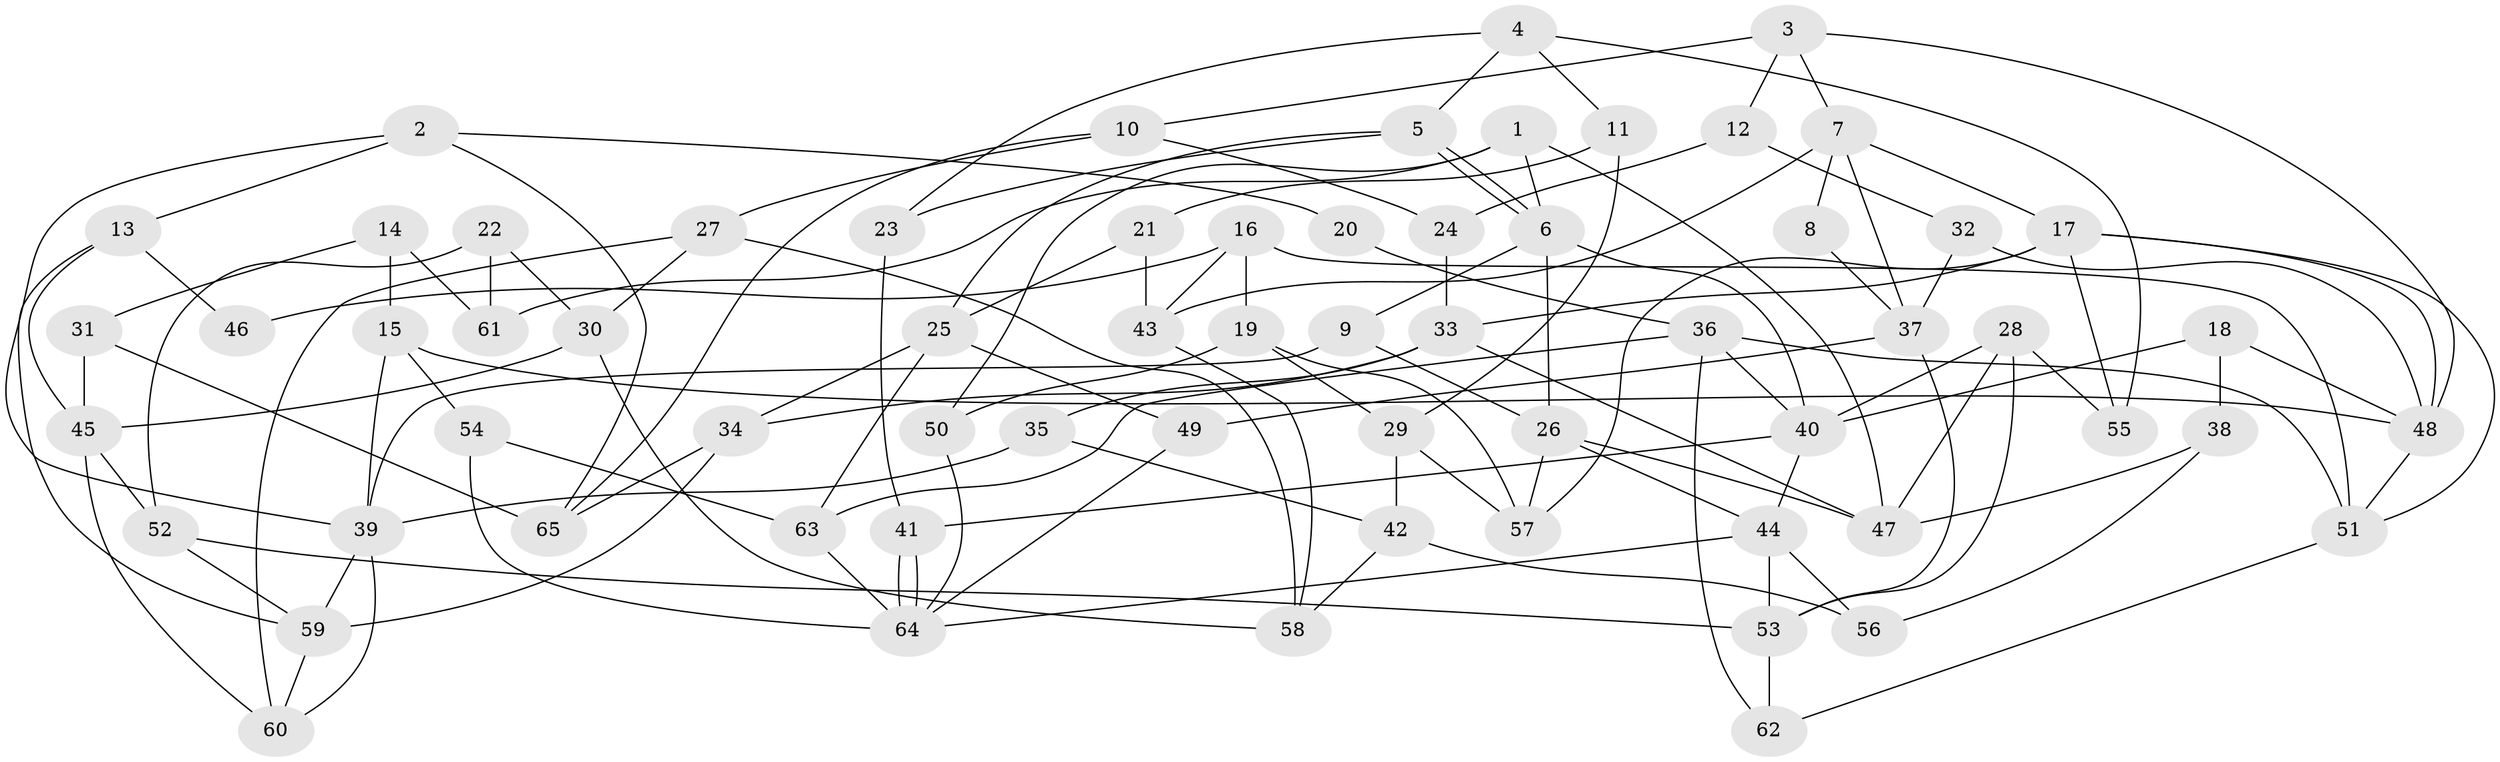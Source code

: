 // Generated by graph-tools (version 1.1) at 2025/35/03/09/25 02:35:59]
// undirected, 65 vertices, 130 edges
graph export_dot {
graph [start="1"]
  node [color=gray90,style=filled];
  1;
  2;
  3;
  4;
  5;
  6;
  7;
  8;
  9;
  10;
  11;
  12;
  13;
  14;
  15;
  16;
  17;
  18;
  19;
  20;
  21;
  22;
  23;
  24;
  25;
  26;
  27;
  28;
  29;
  30;
  31;
  32;
  33;
  34;
  35;
  36;
  37;
  38;
  39;
  40;
  41;
  42;
  43;
  44;
  45;
  46;
  47;
  48;
  49;
  50;
  51;
  52;
  53;
  54;
  55;
  56;
  57;
  58;
  59;
  60;
  61;
  62;
  63;
  64;
  65;
  1 -- 47;
  1 -- 6;
  1 -- 50;
  1 -- 61;
  2 -- 13;
  2 -- 39;
  2 -- 20;
  2 -- 65;
  3 -- 7;
  3 -- 12;
  3 -- 10;
  3 -- 48;
  4 -- 5;
  4 -- 55;
  4 -- 11;
  4 -- 23;
  5 -- 6;
  5 -- 6;
  5 -- 23;
  5 -- 25;
  6 -- 26;
  6 -- 9;
  6 -- 40;
  7 -- 17;
  7 -- 43;
  7 -- 8;
  7 -- 37;
  8 -- 37;
  9 -- 26;
  9 -- 39;
  10 -- 65;
  10 -- 24;
  10 -- 27;
  11 -- 29;
  11 -- 21;
  12 -- 32;
  12 -- 24;
  13 -- 45;
  13 -- 59;
  13 -- 46;
  14 -- 61;
  14 -- 15;
  14 -- 31;
  15 -- 39;
  15 -- 48;
  15 -- 54;
  16 -- 51;
  16 -- 19;
  16 -- 43;
  16 -- 46;
  17 -- 57;
  17 -- 48;
  17 -- 33;
  17 -- 51;
  17 -- 55;
  18 -- 40;
  18 -- 38;
  18 -- 48;
  19 -- 29;
  19 -- 50;
  19 -- 57;
  20 -- 36;
  21 -- 25;
  21 -- 43;
  22 -- 52;
  22 -- 30;
  22 -- 61;
  23 -- 41;
  24 -- 33;
  25 -- 49;
  25 -- 34;
  25 -- 63;
  26 -- 44;
  26 -- 47;
  26 -- 57;
  27 -- 60;
  27 -- 30;
  27 -- 58;
  28 -- 53;
  28 -- 40;
  28 -- 47;
  28 -- 55;
  29 -- 57;
  29 -- 42;
  30 -- 58;
  30 -- 45;
  31 -- 45;
  31 -- 65;
  32 -- 48;
  32 -- 37;
  33 -- 34;
  33 -- 35;
  33 -- 47;
  34 -- 65;
  34 -- 59;
  35 -- 39;
  35 -- 42;
  36 -- 63;
  36 -- 51;
  36 -- 40;
  36 -- 62;
  37 -- 53;
  37 -- 49;
  38 -- 56;
  38 -- 47;
  39 -- 60;
  39 -- 59;
  40 -- 41;
  40 -- 44;
  41 -- 64;
  41 -- 64;
  42 -- 58;
  42 -- 56;
  43 -- 58;
  44 -- 64;
  44 -- 53;
  44 -- 56;
  45 -- 52;
  45 -- 60;
  48 -- 51;
  49 -- 64;
  50 -- 64;
  51 -- 62;
  52 -- 53;
  52 -- 59;
  53 -- 62;
  54 -- 64;
  54 -- 63;
  59 -- 60;
  63 -- 64;
}
